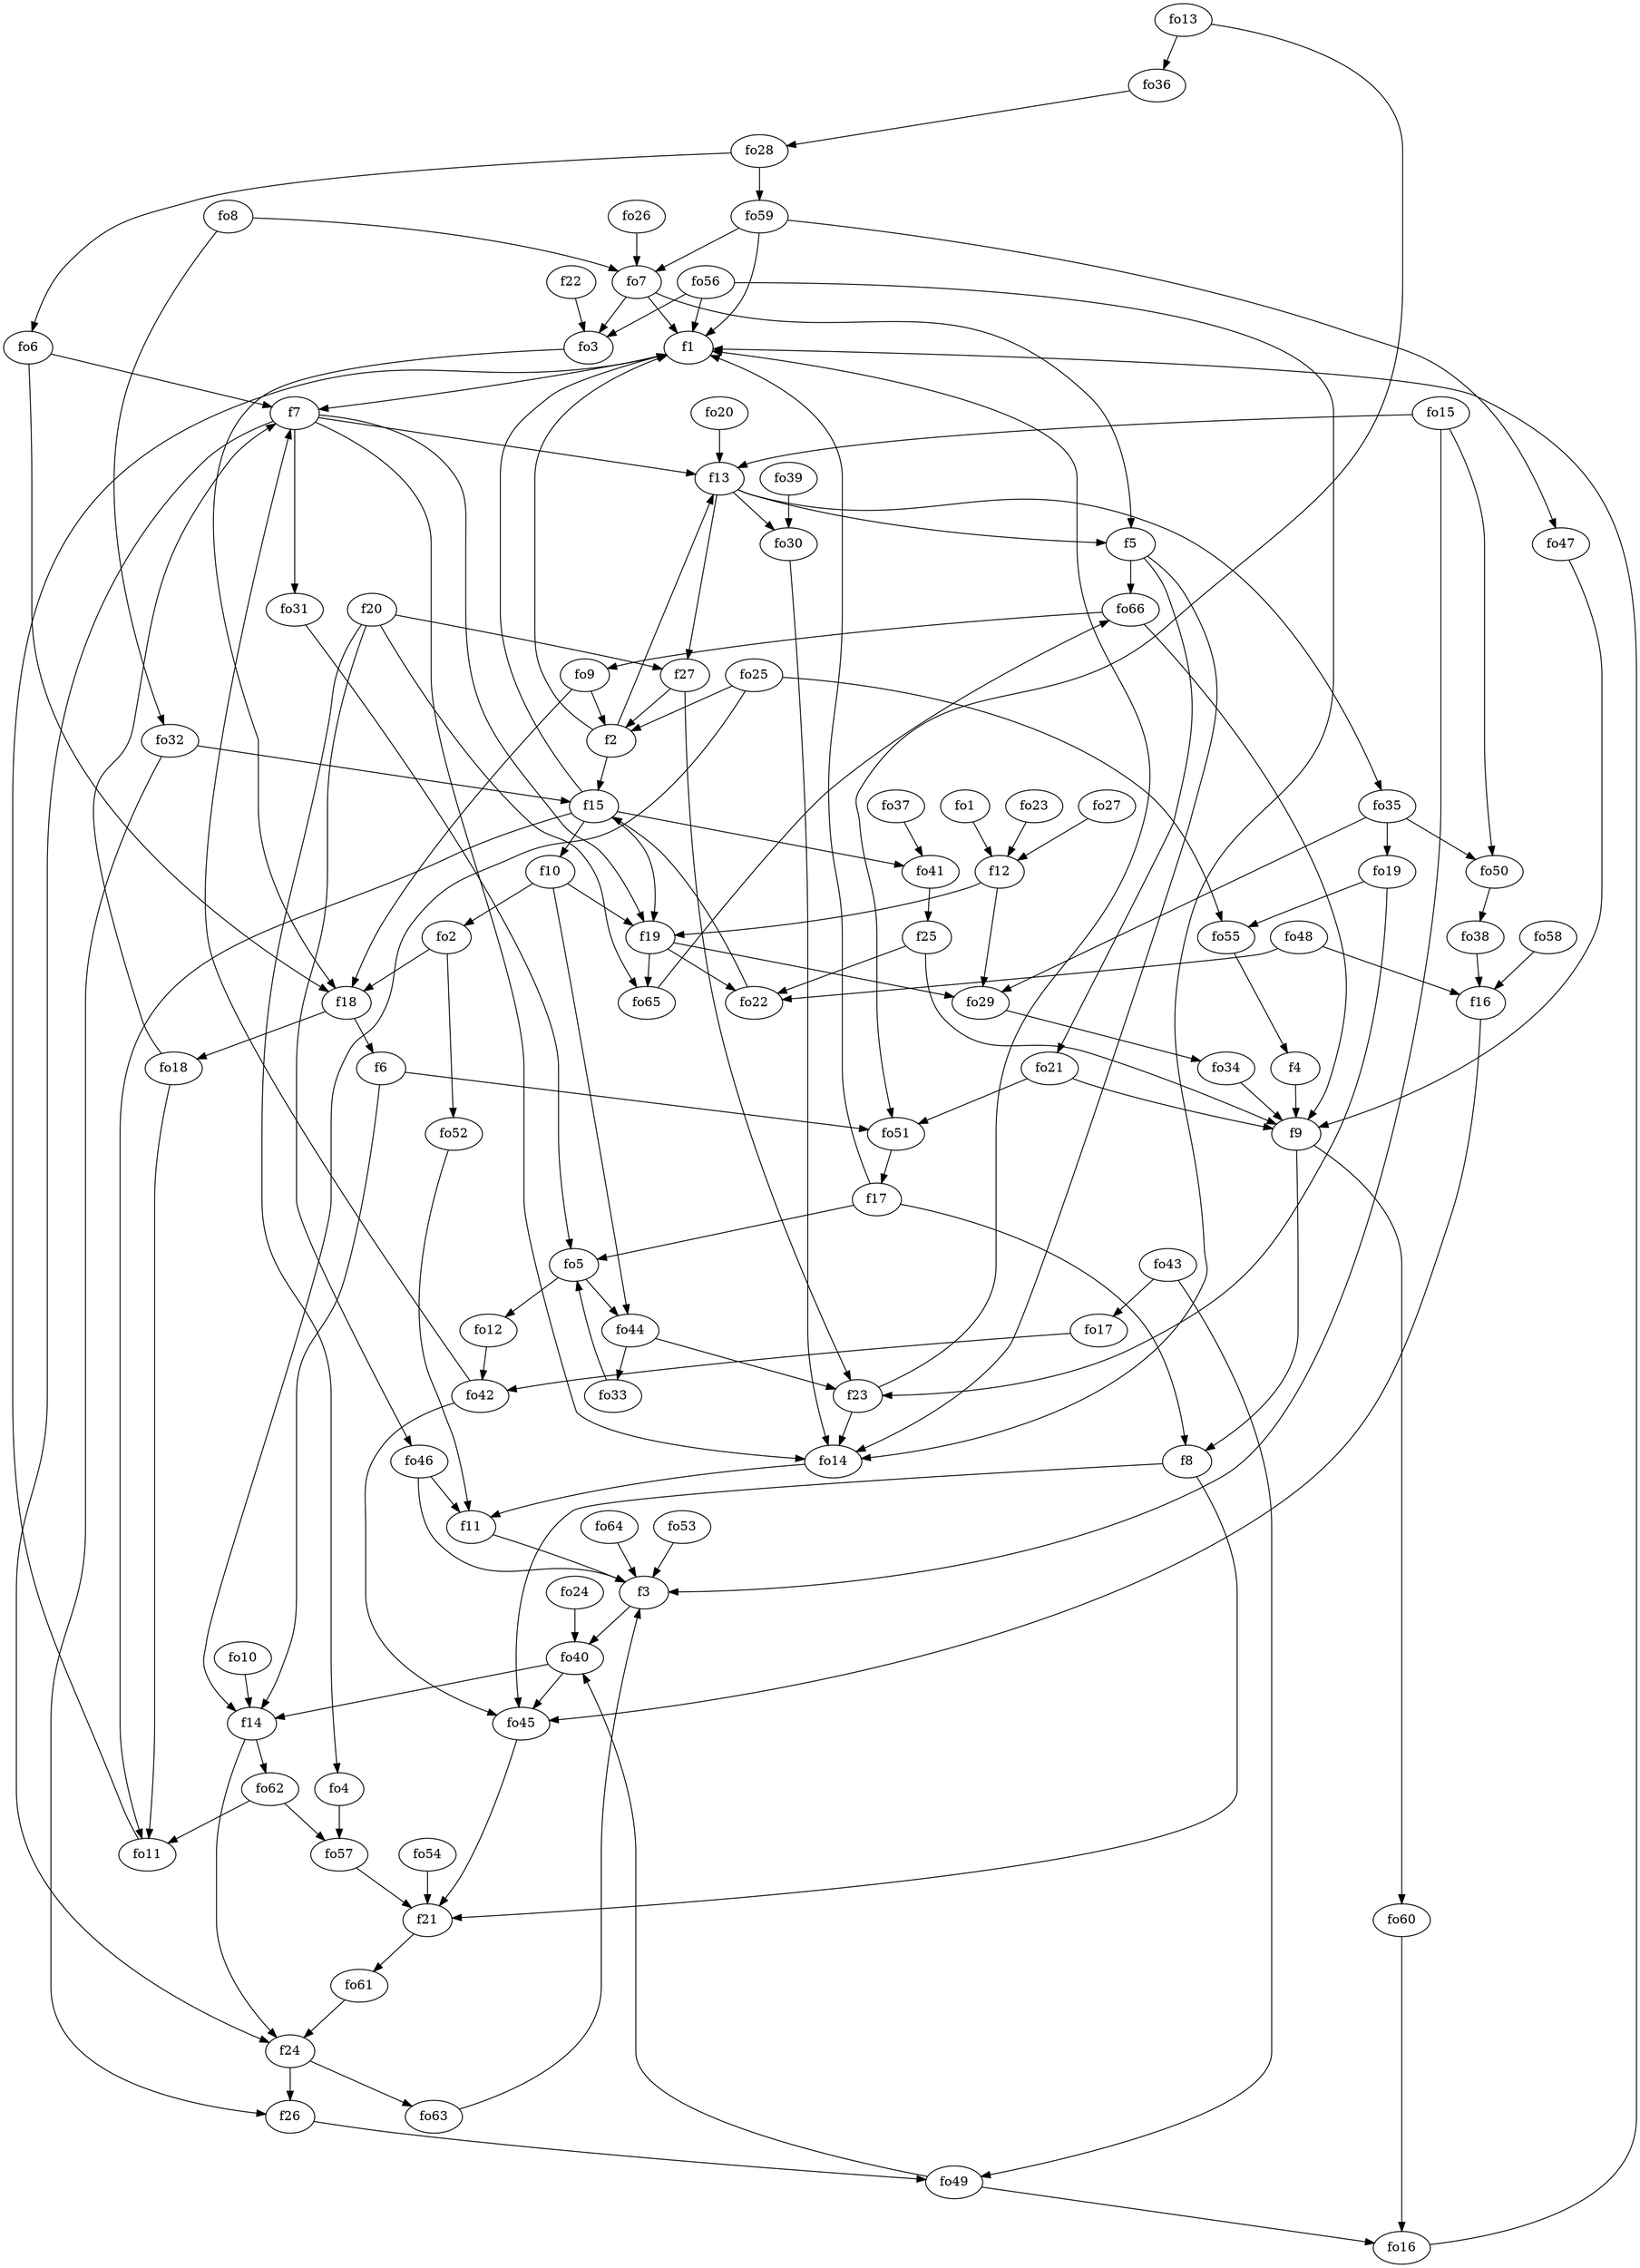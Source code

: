 strict digraph  {
f1;
f2;
f3;
f4;
f5;
f6;
f7;
f8;
f9;
f10;
f11;
f12;
f13;
f14;
f15;
f16;
f17;
f18;
f19;
f20;
f21;
f22;
f23;
f24;
f25;
f26;
f27;
fo1;
fo2;
fo3;
fo4;
fo5;
fo6;
fo7;
fo8;
fo9;
fo10;
fo11;
fo12;
fo13;
fo14;
fo15;
fo16;
fo17;
fo18;
fo19;
fo20;
fo21;
fo22;
fo23;
fo24;
fo25;
fo26;
fo27;
fo28;
fo29;
fo30;
fo31;
fo32;
fo33;
fo34;
fo35;
fo36;
fo37;
fo38;
fo39;
fo40;
fo41;
fo42;
fo43;
fo44;
fo45;
fo46;
fo47;
fo48;
fo49;
fo50;
fo51;
fo52;
fo53;
fo54;
fo55;
fo56;
fo57;
fo58;
fo59;
fo60;
fo61;
fo62;
fo63;
fo64;
fo65;
fo66;
f1 -> f7  [weight=2];
f2 -> f13  [weight=2];
f2 -> f1  [weight=2];
f2 -> f15  [weight=2];
f3 -> fo40  [weight=2];
f4 -> f9  [weight=2];
f5 -> fo21  [weight=2];
f5 -> fo14  [weight=2];
f5 -> fo66  [weight=2];
f6 -> fo51  [weight=2];
f6 -> f14  [weight=2];
f7 -> f13  [weight=2];
f7 -> f19  [weight=2];
f7 -> f24  [weight=2];
f7 -> fo31  [weight=2];
f7 -> fo14  [weight=2];
f8 -> fo45  [weight=2];
f8 -> f21  [weight=2];
f9 -> fo60  [weight=2];
f9 -> f8  [weight=2];
f10 -> fo44  [weight=2];
f10 -> fo2  [weight=2];
f10 -> f19  [weight=2];
f11 -> f3  [weight=2];
f12 -> f19  [weight=2];
f12 -> fo29  [weight=2];
f13 -> f5  [weight=2];
f13 -> f27  [weight=2];
f13 -> fo30  [weight=2];
f13 -> fo35  [weight=2];
f14 -> fo62  [weight=2];
f14 -> f24  [weight=2];
f15 -> fo41  [weight=2];
f15 -> f10  [weight=2];
f15 -> fo11  [weight=2];
f15 -> f19  [weight=2];
f15 -> f1  [weight=2];
f16 -> fo45  [weight=2];
f17 -> fo5  [weight=2];
f17 -> f1  [weight=2];
f17 -> f8  [weight=2];
f18 -> f6  [weight=2];
f18 -> fo18  [weight=2];
f19 -> fo22  [weight=2];
f19 -> fo65  [weight=2];
f19 -> fo29  [weight=2];
f20 -> fo4  [weight=2];
f20 -> fo46  [weight=2];
f20 -> fo65  [weight=2];
f20 -> f27  [weight=2];
f21 -> fo61  [weight=2];
f22 -> fo3  [weight=2];
f23 -> f1  [weight=2];
f23 -> fo14  [weight=2];
f24 -> fo63  [weight=2];
f24 -> f26  [weight=2];
f25 -> fo22  [weight=2];
f25 -> f9  [weight=2];
f26 -> fo49  [weight=2];
f27 -> f2  [weight=2];
f27 -> f23  [weight=2];
fo1 -> f12  [weight=2];
fo2 -> f18  [weight=2];
fo2 -> fo52  [weight=2];
fo3 -> f18  [weight=2];
fo4 -> fo57  [weight=2];
fo5 -> fo12  [weight=2];
fo5 -> fo44  [weight=2];
fo6 -> f7  [weight=2];
fo6 -> f18  [weight=2];
fo7 -> f1  [weight=2];
fo7 -> f5  [weight=2];
fo7 -> fo3  [weight=2];
fo8 -> fo7  [weight=2];
fo8 -> fo32  [weight=2];
fo9 -> f18  [weight=2];
fo9 -> f2  [weight=2];
fo10 -> f14  [weight=2];
fo11 -> f1  [weight=2];
fo12 -> fo42  [weight=2];
fo13 -> fo51  [weight=2];
fo13 -> fo36  [weight=2];
fo14 -> f11  [weight=2];
fo15 -> f3  [weight=2];
fo15 -> f13  [weight=2];
fo15 -> fo50  [weight=2];
fo16 -> f1  [weight=2];
fo17 -> fo42  [weight=2];
fo18 -> f7  [weight=2];
fo18 -> fo11  [weight=2];
fo19 -> fo55  [weight=2];
fo19 -> f23  [weight=2];
fo20 -> f13  [weight=2];
fo21 -> fo51  [weight=2];
fo21 -> f9  [weight=2];
fo22 -> f15  [weight=2];
fo23 -> f12  [weight=2];
fo24 -> fo40  [weight=2];
fo25 -> f14  [weight=2];
fo25 -> f2  [weight=2];
fo25 -> fo55  [weight=2];
fo26 -> fo7  [weight=2];
fo27 -> f12  [weight=2];
fo28 -> fo6  [weight=2];
fo28 -> fo59  [weight=2];
fo29 -> fo34  [weight=2];
fo30 -> fo14  [weight=2];
fo31 -> fo5  [weight=2];
fo32 -> f15  [weight=2];
fo32 -> f26  [weight=2];
fo33 -> fo5  [weight=2];
fo34 -> f9  [weight=2];
fo35 -> fo29  [weight=2];
fo35 -> fo19  [weight=2];
fo35 -> fo50  [weight=2];
fo36 -> fo28  [weight=2];
fo37 -> fo41  [weight=2];
fo38 -> f16  [weight=2];
fo39 -> fo30  [weight=2];
fo40 -> f14  [weight=2];
fo40 -> fo45  [weight=2];
fo41 -> f25  [weight=2];
fo42 -> f7  [weight=2];
fo42 -> fo45  [weight=2];
fo43 -> fo17  [weight=2];
fo43 -> fo49  [weight=2];
fo44 -> f23  [weight=2];
fo44 -> fo33  [weight=2];
fo45 -> f21  [weight=2];
fo46 -> f3  [weight=2];
fo46 -> f11  [weight=2];
fo47 -> f9  [weight=2];
fo48 -> f16  [weight=2];
fo48 -> fo22  [weight=2];
fo49 -> fo40  [weight=2];
fo49 -> fo16  [weight=2];
fo50 -> fo38  [weight=2];
fo51 -> f17  [weight=2];
fo52 -> f11  [weight=2];
fo53 -> f3  [weight=2];
fo54 -> f21  [weight=2];
fo55 -> f4  [weight=2];
fo56 -> fo14  [weight=2];
fo56 -> fo3  [weight=2];
fo56 -> f1  [weight=2];
fo57 -> f21  [weight=2];
fo58 -> f16  [weight=2];
fo59 -> fo7  [weight=2];
fo59 -> f1  [weight=2];
fo59 -> fo47  [weight=2];
fo60 -> fo16  [weight=2];
fo61 -> f24  [weight=2];
fo62 -> fo11  [weight=2];
fo62 -> fo57  [weight=2];
fo63 -> f3  [weight=2];
fo64 -> f3  [weight=2];
fo65 -> fo66  [weight=2];
fo66 -> f9  [weight=2];
fo66 -> fo9  [weight=2];
}
